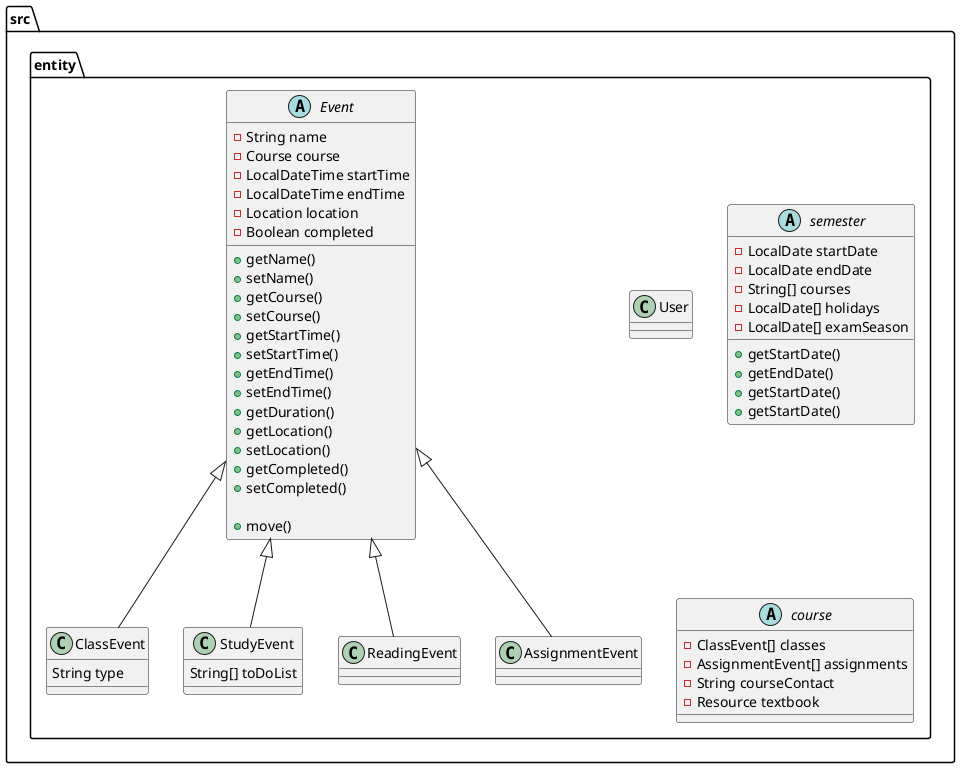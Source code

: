 @startuml

folder src {

    folder entity {

        abstract Event {
            -String name
            -Course course
            -LocalDateTime startTime
            -LocalDateTime endTime
            -Location location
            -Boolean completed

            +getName()
            +setName()
            +getCourse()
            +setCourse()
            +getStartTime()
            +setStartTime()
            +getEndTime()
            +setEndTime()
            +getDuration()
            +getLocation()
            +setLocation()
            +getCompleted()
            +setCompleted()

            +move()  /' Moves start and end times in unison '/
        }

        class ClassEvent extends Event {
        String type
        }

        class StudyEvent extends Event {
        String[] toDoList
        }

        class ReadingEvent extends Event {

        }

        class AssignmentEvent extends Event {

        }

        class User {
            ' Unimplemented for now
        }

        abstract semester{
         - LocalDate startDate
         - LocalDate endDate
         - String[] courses
         - LocalDate[] holidays
         - LocalDate[] examSeason

         + getStartDate()
         + getEndDate()
         + getStartDate()
         + getStartDate()

        }

        abstract course {
        - ClassEvent[] classes
        - AssignmentEvent[] assignments
        - String courseContact
        - Resource textbook

        }

    }  /' folder entity '/

}  /' folder src '/

@enduml
